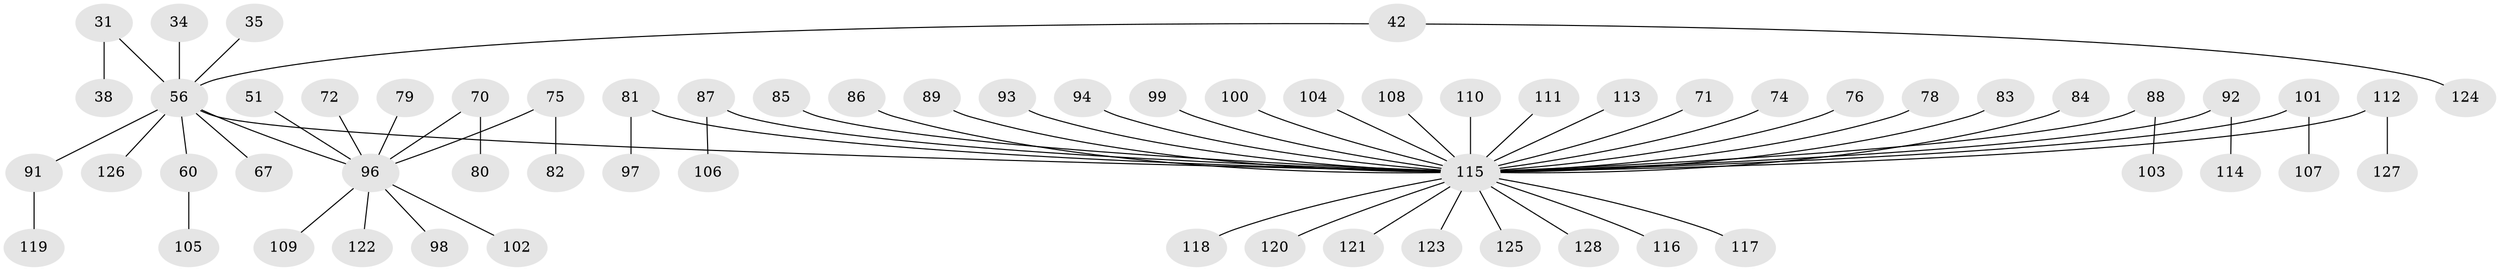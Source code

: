 // original degree distribution, {4: 0.0625, 5: 0.03125, 8: 0.0078125, 6: 0.015625, 1: 0.515625, 3: 0.1171875, 2: 0.2421875, 9: 0.0078125}
// Generated by graph-tools (version 1.1) at 2025/52/03/09/25 04:52:55]
// undirected, 64 vertices, 63 edges
graph export_dot {
graph [start="1"]
  node [color=gray90,style=filled];
  31;
  34;
  35;
  38;
  42;
  51;
  56 [super="+30"];
  60;
  67;
  70;
  71;
  72;
  74;
  75;
  76;
  78;
  79;
  80;
  81;
  82;
  83;
  84;
  85;
  86;
  87;
  88 [super="+44"];
  89;
  91;
  92;
  93;
  94;
  96 [super="+53+63+22+25+41"];
  97;
  98;
  99;
  100;
  101;
  102;
  103;
  104;
  105;
  106;
  107;
  108;
  109;
  110;
  111;
  112;
  113;
  114;
  115 [super="+49+95+59+90+61+62+68"];
  116;
  117;
  118;
  119;
  120;
  121;
  122;
  123;
  124;
  125;
  126;
  127;
  128;
  31 -- 38;
  31 -- 56;
  34 -- 56;
  35 -- 56;
  42 -- 124;
  42 -- 56;
  51 -- 96;
  56 -- 60;
  56 -- 96;
  56 -- 67;
  56 -- 91;
  56 -- 126;
  56 -- 115;
  60 -- 105;
  70 -- 80;
  70 -- 96;
  71 -- 115;
  72 -- 96;
  74 -- 115;
  75 -- 82;
  75 -- 96;
  76 -- 115;
  78 -- 115;
  79 -- 96;
  81 -- 97;
  81 -- 115;
  83 -- 115;
  84 -- 115;
  85 -- 115;
  86 -- 115;
  87 -- 106;
  87 -- 115;
  88 -- 103;
  88 -- 115;
  89 -- 115;
  91 -- 119;
  92 -- 114;
  92 -- 115;
  93 -- 115;
  94 -- 115;
  96 -- 102;
  96 -- 98;
  96 -- 109;
  96 -- 122;
  99 -- 115;
  100 -- 115;
  101 -- 107;
  101 -- 115;
  104 -- 115;
  108 -- 115;
  110 -- 115;
  111 -- 115;
  112 -- 127;
  112 -- 115;
  113 -- 115;
  115 -- 121;
  115 -- 123;
  115 -- 125;
  115 -- 128;
  115 -- 116;
  115 -- 117;
  115 -- 118;
  115 -- 120;
}
